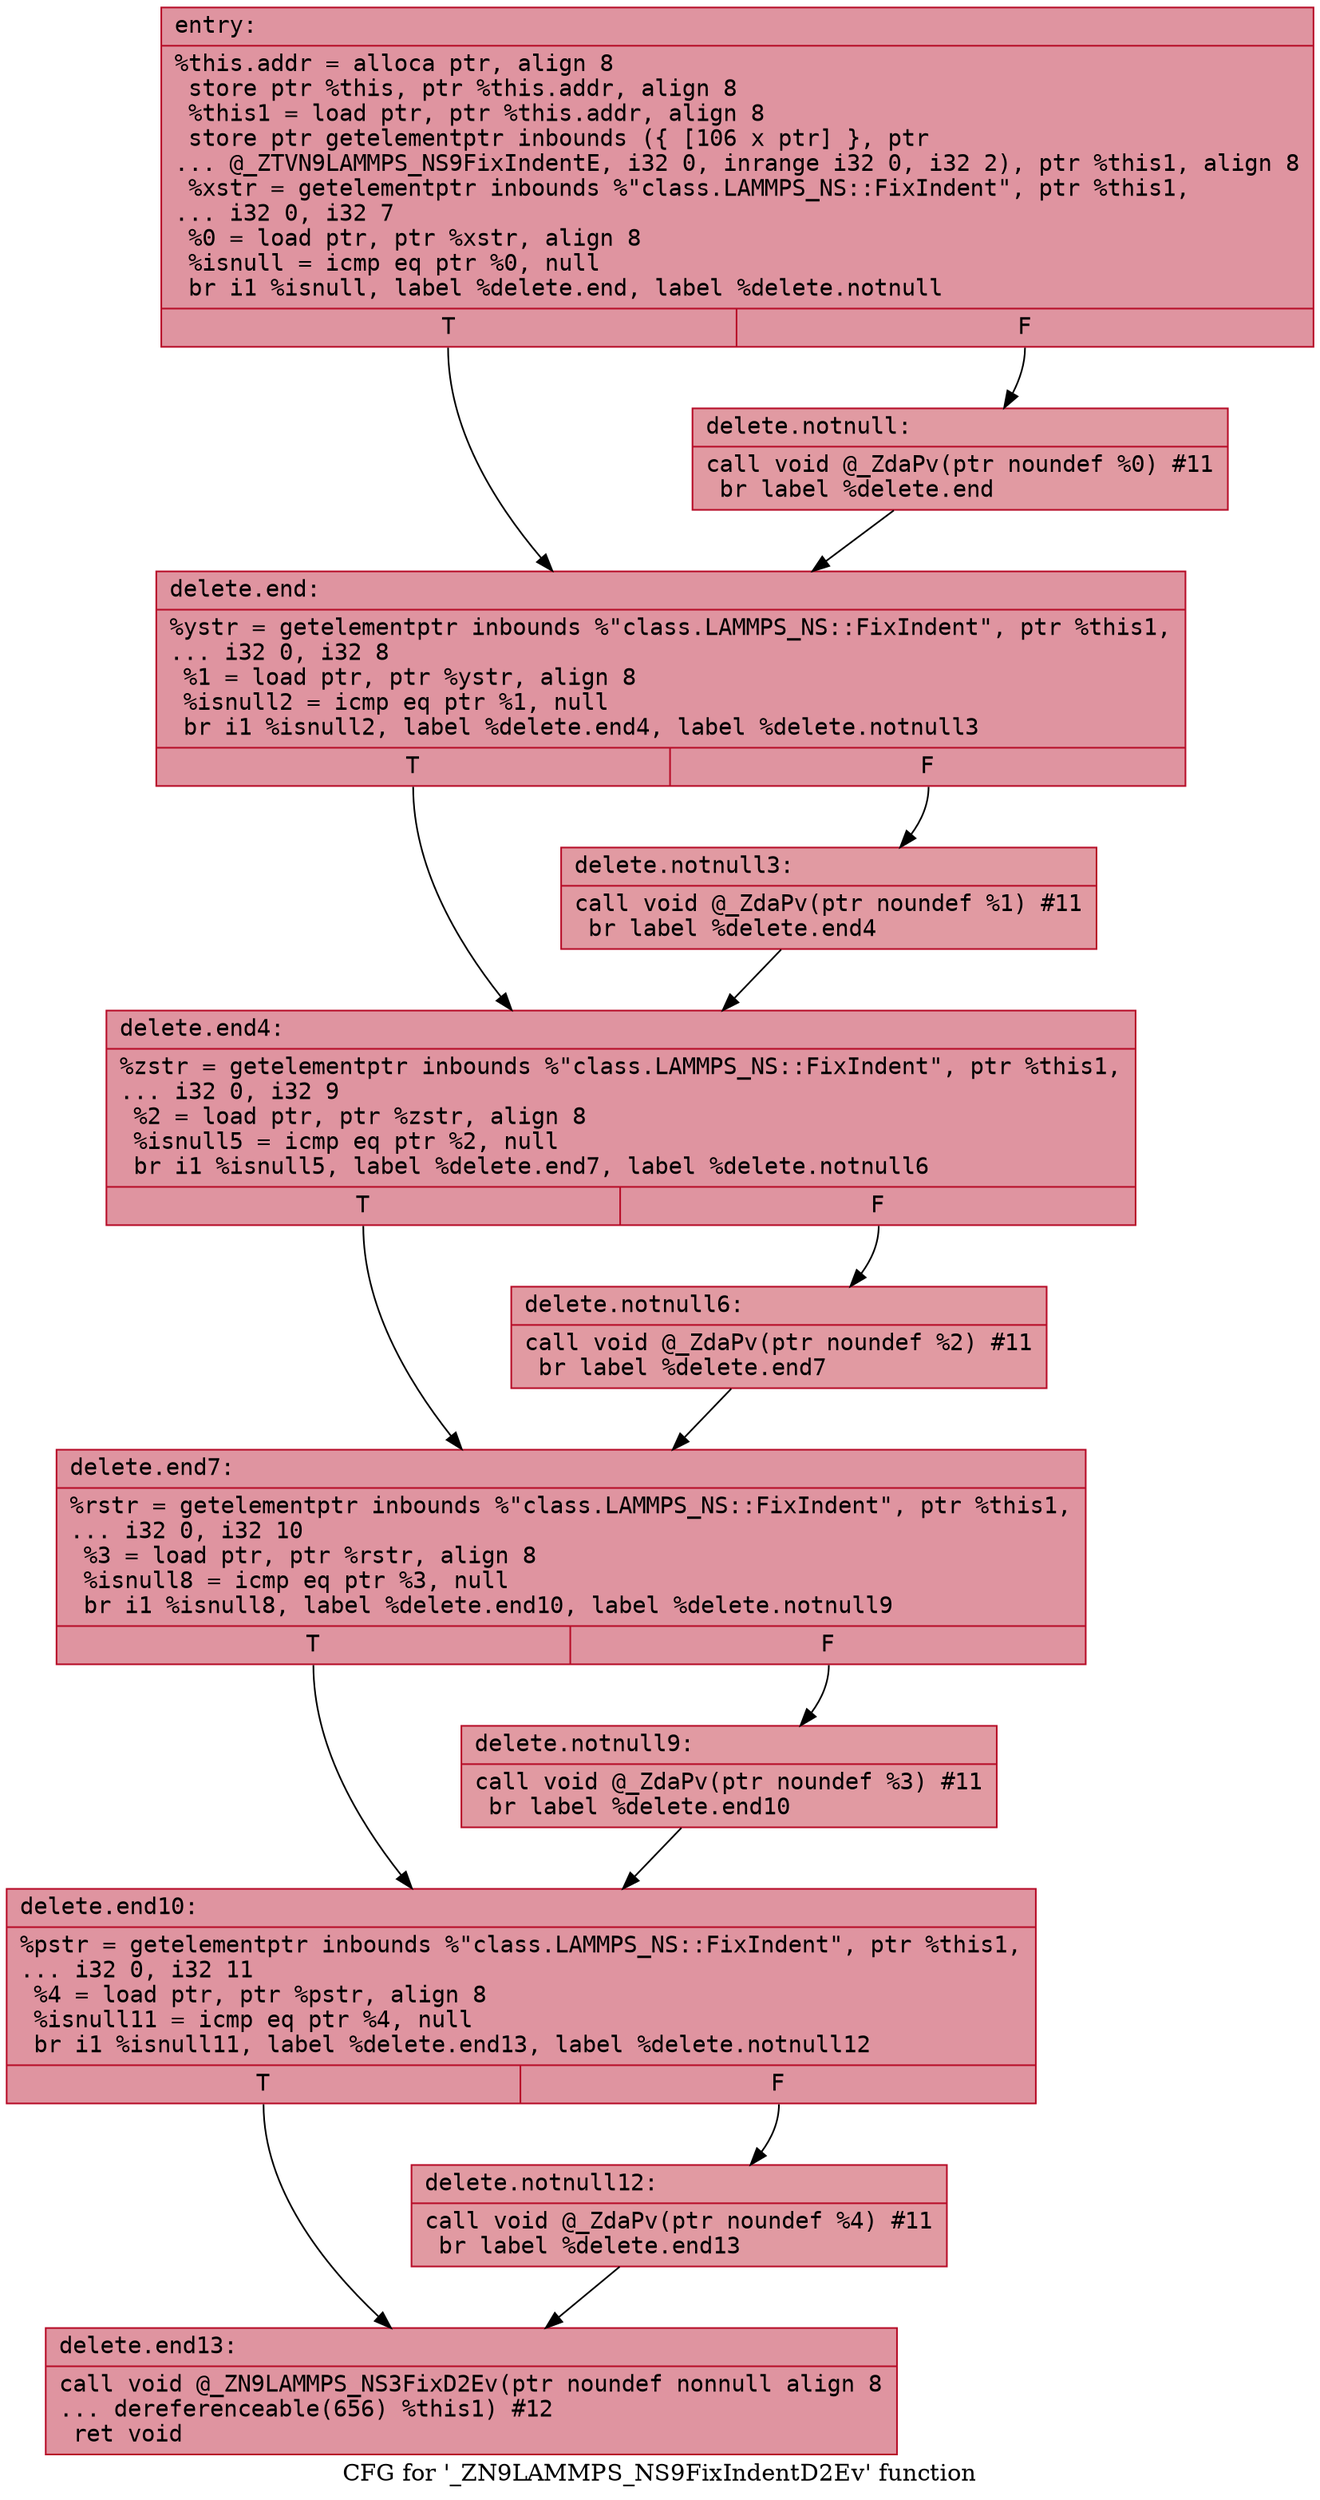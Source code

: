digraph "CFG for '_ZN9LAMMPS_NS9FixIndentD2Ev' function" {
	label="CFG for '_ZN9LAMMPS_NS9FixIndentD2Ev' function";

	Node0x55830ee9fd10 [shape=record,color="#b70d28ff", style=filled, fillcolor="#b70d2870" fontname="Courier",label="{entry:\l|  %this.addr = alloca ptr, align 8\l  store ptr %this, ptr %this.addr, align 8\l  %this1 = load ptr, ptr %this.addr, align 8\l  store ptr getelementptr inbounds (\{ [106 x ptr] \}, ptr\l... @_ZTVN9LAMMPS_NS9FixIndentE, i32 0, inrange i32 0, i32 2), ptr %this1, align 8\l  %xstr = getelementptr inbounds %\"class.LAMMPS_NS::FixIndent\", ptr %this1,\l... i32 0, i32 7\l  %0 = load ptr, ptr %xstr, align 8\l  %isnull = icmp eq ptr %0, null\l  br i1 %isnull, label %delete.end, label %delete.notnull\l|{<s0>T|<s1>F}}"];
	Node0x55830ee9fd10:s0 -> Node0x55830eea0110[tooltip="entry -> delete.end\nProbability 37.50%" ];
	Node0x55830ee9fd10:s1 -> Node0x55830eea0160[tooltip="entry -> delete.notnull\nProbability 62.50%" ];
	Node0x55830eea0160 [shape=record,color="#b70d28ff", style=filled, fillcolor="#bb1b2c70" fontname="Courier",label="{delete.notnull:\l|  call void @_ZdaPv(ptr noundef %0) #11\l  br label %delete.end\l}"];
	Node0x55830eea0160 -> Node0x55830eea0110[tooltip="delete.notnull -> delete.end\nProbability 100.00%" ];
	Node0x55830eea0110 [shape=record,color="#b70d28ff", style=filled, fillcolor="#b70d2870" fontname="Courier",label="{delete.end:\l|  %ystr = getelementptr inbounds %\"class.LAMMPS_NS::FixIndent\", ptr %this1,\l... i32 0, i32 8\l  %1 = load ptr, ptr %ystr, align 8\l  %isnull2 = icmp eq ptr %1, null\l  br i1 %isnull2, label %delete.end4, label %delete.notnull3\l|{<s0>T|<s1>F}}"];
	Node0x55830eea0110:s0 -> Node0x55830eea0600[tooltip="delete.end -> delete.end4\nProbability 37.50%" ];
	Node0x55830eea0110:s1 -> Node0x55830eea0680[tooltip="delete.end -> delete.notnull3\nProbability 62.50%" ];
	Node0x55830eea0680 [shape=record,color="#b70d28ff", style=filled, fillcolor="#bb1b2c70" fontname="Courier",label="{delete.notnull3:\l|  call void @_ZdaPv(ptr noundef %1) #11\l  br label %delete.end4\l}"];
	Node0x55830eea0680 -> Node0x55830eea0600[tooltip="delete.notnull3 -> delete.end4\nProbability 100.00%" ];
	Node0x55830eea0600 [shape=record,color="#b70d28ff", style=filled, fillcolor="#b70d2870" fontname="Courier",label="{delete.end4:\l|  %zstr = getelementptr inbounds %\"class.LAMMPS_NS::FixIndent\", ptr %this1,\l... i32 0, i32 9\l  %2 = load ptr, ptr %zstr, align 8\l  %isnull5 = icmp eq ptr %2, null\l  br i1 %isnull5, label %delete.end7, label %delete.notnull6\l|{<s0>T|<s1>F}}"];
	Node0x55830eea0600:s0 -> Node0x55830eeb99a0[tooltip="delete.end4 -> delete.end7\nProbability 37.50%" ];
	Node0x55830eea0600:s1 -> Node0x55830eeb99f0[tooltip="delete.end4 -> delete.notnull6\nProbability 62.50%" ];
	Node0x55830eeb99f0 [shape=record,color="#b70d28ff", style=filled, fillcolor="#bb1b2c70" fontname="Courier",label="{delete.notnull6:\l|  call void @_ZdaPv(ptr noundef %2) #11\l  br label %delete.end7\l}"];
	Node0x55830eeb99f0 -> Node0x55830eeb99a0[tooltip="delete.notnull6 -> delete.end7\nProbability 100.00%" ];
	Node0x55830eeb99a0 [shape=record,color="#b70d28ff", style=filled, fillcolor="#b70d2870" fontname="Courier",label="{delete.end7:\l|  %rstr = getelementptr inbounds %\"class.LAMMPS_NS::FixIndent\", ptr %this1,\l... i32 0, i32 10\l  %3 = load ptr, ptr %rstr, align 8\l  %isnull8 = icmp eq ptr %3, null\l  br i1 %isnull8, label %delete.end10, label %delete.notnull9\l|{<s0>T|<s1>F}}"];
	Node0x55830eeb99a0:s0 -> Node0x55830eeb9ee0[tooltip="delete.end7 -> delete.end10\nProbability 37.50%" ];
	Node0x55830eeb99a0:s1 -> Node0x55830eeb9f30[tooltip="delete.end7 -> delete.notnull9\nProbability 62.50%" ];
	Node0x55830eeb9f30 [shape=record,color="#b70d28ff", style=filled, fillcolor="#bb1b2c70" fontname="Courier",label="{delete.notnull9:\l|  call void @_ZdaPv(ptr noundef %3) #11\l  br label %delete.end10\l}"];
	Node0x55830eeb9f30 -> Node0x55830eeb9ee0[tooltip="delete.notnull9 -> delete.end10\nProbability 100.00%" ];
	Node0x55830eeb9ee0 [shape=record,color="#b70d28ff", style=filled, fillcolor="#b70d2870" fontname="Courier",label="{delete.end10:\l|  %pstr = getelementptr inbounds %\"class.LAMMPS_NS::FixIndent\", ptr %this1,\l... i32 0, i32 11\l  %4 = load ptr, ptr %pstr, align 8\l  %isnull11 = icmp eq ptr %4, null\l  br i1 %isnull11, label %delete.end13, label %delete.notnull12\l|{<s0>T|<s1>F}}"];
	Node0x55830eeb9ee0:s0 -> Node0x55830eeba340[tooltip="delete.end10 -> delete.end13\nProbability 37.50%" ];
	Node0x55830eeb9ee0:s1 -> Node0x55830eeba3c0[tooltip="delete.end10 -> delete.notnull12\nProbability 62.50%" ];
	Node0x55830eeba3c0 [shape=record,color="#b70d28ff", style=filled, fillcolor="#bb1b2c70" fontname="Courier",label="{delete.notnull12:\l|  call void @_ZdaPv(ptr noundef %4) #11\l  br label %delete.end13\l}"];
	Node0x55830eeba3c0 -> Node0x55830eeba340[tooltip="delete.notnull12 -> delete.end13\nProbability 100.00%" ];
	Node0x55830eeba340 [shape=record,color="#b70d28ff", style=filled, fillcolor="#b70d2870" fontname="Courier",label="{delete.end13:\l|  call void @_ZN9LAMMPS_NS3FixD2Ev(ptr noundef nonnull align 8\l... dereferenceable(656) %this1) #12\l  ret void\l}"];
}
